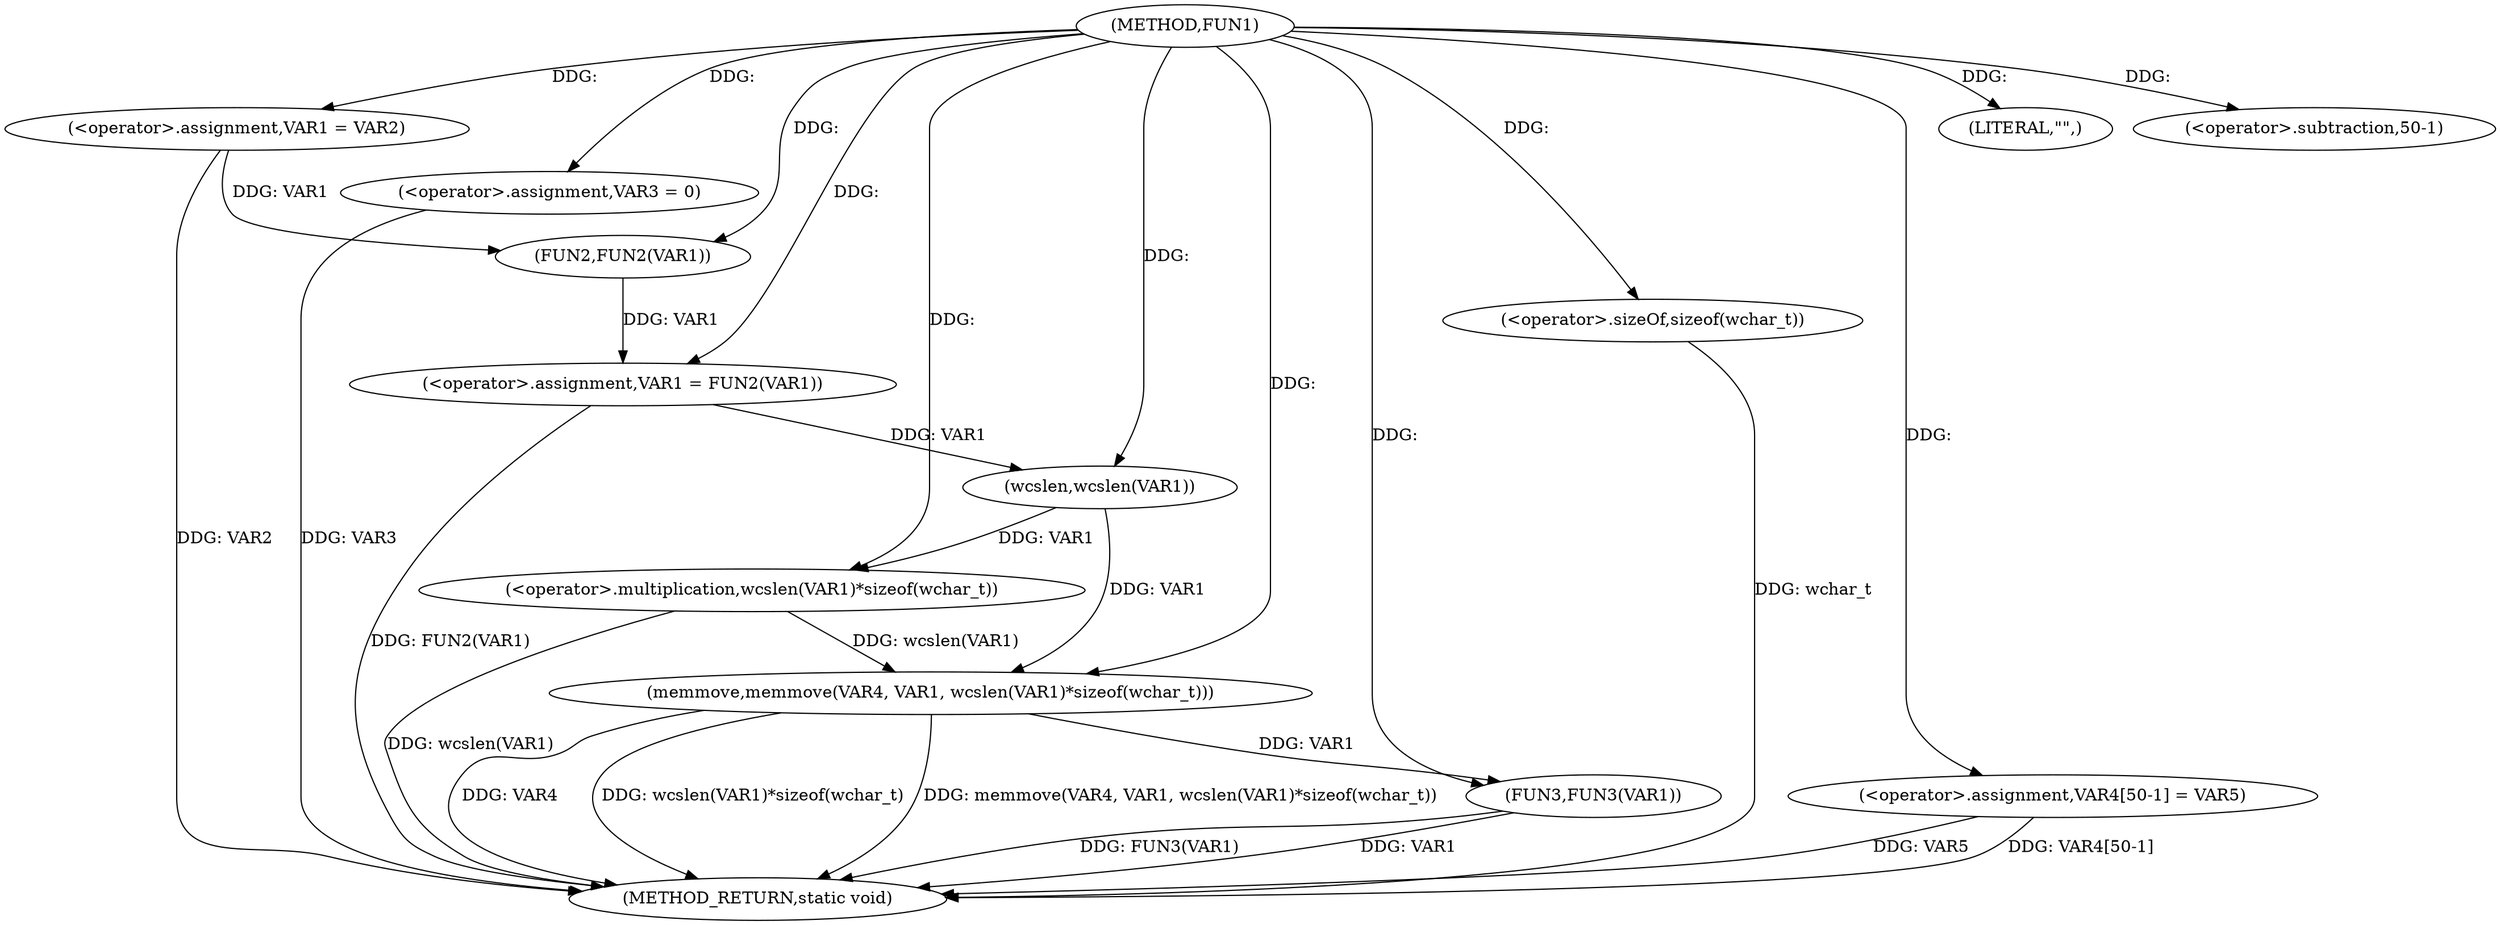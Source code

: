 digraph FUN1 {  
"1000100" [label = "(METHOD,FUN1)" ]
"1000133" [label = "(METHOD_RETURN,static void)" ]
"1000104" [label = "(<operator>.assignment,VAR1 = VAR2)" ]
"1000107" [label = "(<operator>.assignment,VAR3 = 0)" ]
"1000110" [label = "(<operator>.assignment,VAR1 = FUN2(VAR1))" ]
"1000112" [label = "(FUN2,FUN2(VAR1))" ]
"1000115" [label = "(LITERAL,\"\",)" ]
"1000116" [label = "(memmove,memmove(VAR4, VAR1, wcslen(VAR1)*sizeof(wchar_t)))" ]
"1000119" [label = "(<operator>.multiplication,wcslen(VAR1)*sizeof(wchar_t))" ]
"1000120" [label = "(wcslen,wcslen(VAR1))" ]
"1000122" [label = "(<operator>.sizeOf,sizeof(wchar_t))" ]
"1000124" [label = "(<operator>.assignment,VAR4[50-1] = VAR5)" ]
"1000127" [label = "(<operator>.subtraction,50-1)" ]
"1000131" [label = "(FUN3,FUN3(VAR1))" ]
  "1000116" -> "1000133"  [ label = "DDG: VAR4"] 
  "1000124" -> "1000133"  [ label = "DDG: VAR5"] 
  "1000124" -> "1000133"  [ label = "DDG: VAR4[50-1]"] 
  "1000107" -> "1000133"  [ label = "DDG: VAR3"] 
  "1000110" -> "1000133"  [ label = "DDG: FUN2(VAR1)"] 
  "1000116" -> "1000133"  [ label = "DDG: wcslen(VAR1)*sizeof(wchar_t)"] 
  "1000116" -> "1000133"  [ label = "DDG: memmove(VAR4, VAR1, wcslen(VAR1)*sizeof(wchar_t))"] 
  "1000104" -> "1000133"  [ label = "DDG: VAR2"] 
  "1000122" -> "1000133"  [ label = "DDG: wchar_t"] 
  "1000131" -> "1000133"  [ label = "DDG: VAR1"] 
  "1000119" -> "1000133"  [ label = "DDG: wcslen(VAR1)"] 
  "1000131" -> "1000133"  [ label = "DDG: FUN3(VAR1)"] 
  "1000100" -> "1000104"  [ label = "DDG: "] 
  "1000100" -> "1000107"  [ label = "DDG: "] 
  "1000112" -> "1000110"  [ label = "DDG: VAR1"] 
  "1000100" -> "1000110"  [ label = "DDG: "] 
  "1000104" -> "1000112"  [ label = "DDG: VAR1"] 
  "1000100" -> "1000112"  [ label = "DDG: "] 
  "1000100" -> "1000115"  [ label = "DDG: "] 
  "1000100" -> "1000116"  [ label = "DDG: "] 
  "1000120" -> "1000116"  [ label = "DDG: VAR1"] 
  "1000119" -> "1000116"  [ label = "DDG: wcslen(VAR1)"] 
  "1000120" -> "1000119"  [ label = "DDG: VAR1"] 
  "1000110" -> "1000120"  [ label = "DDG: VAR1"] 
  "1000100" -> "1000120"  [ label = "DDG: "] 
  "1000100" -> "1000119"  [ label = "DDG: "] 
  "1000100" -> "1000122"  [ label = "DDG: "] 
  "1000100" -> "1000124"  [ label = "DDG: "] 
  "1000100" -> "1000127"  [ label = "DDG: "] 
  "1000116" -> "1000131"  [ label = "DDG: VAR1"] 
  "1000100" -> "1000131"  [ label = "DDG: "] 
}
